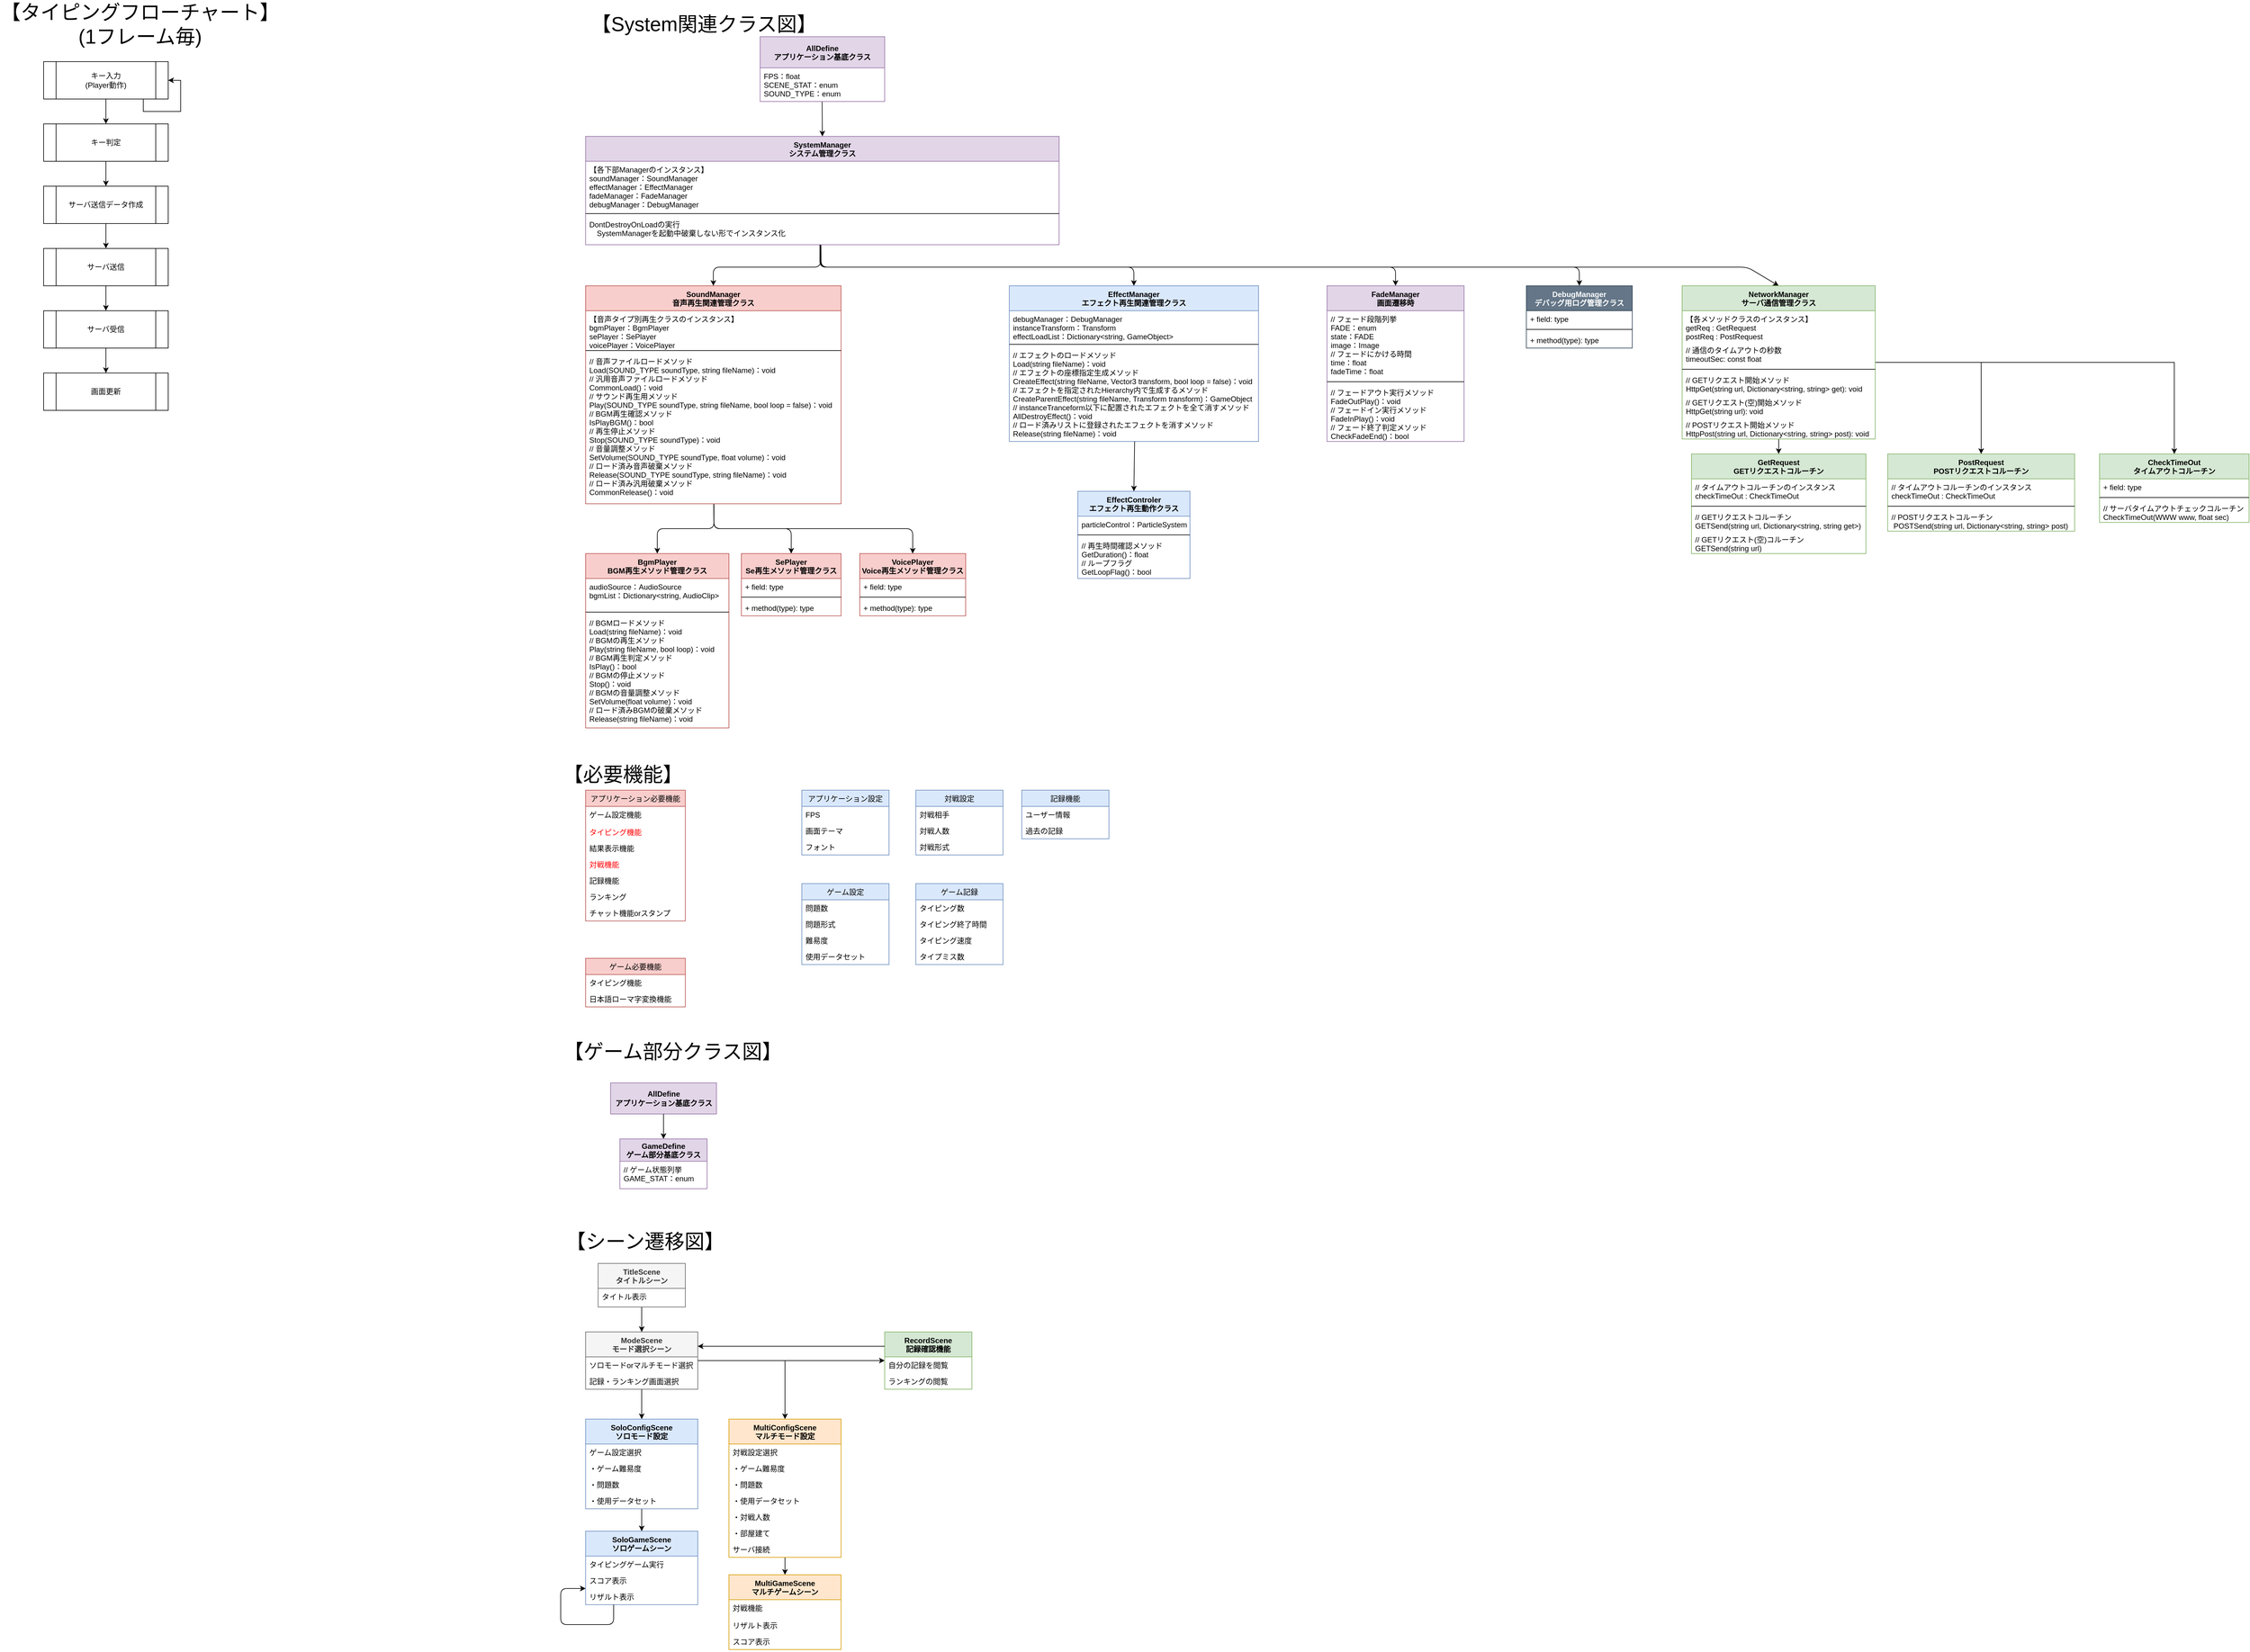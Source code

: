<mxfile version="13.10.3" type="device"><diagram id="C5RBs43oDa-KdzZeNtuy" name="Page-1"><mxGraphModel dx="3204" dy="402" grid="1" gridSize="10" guides="1" tooltips="1" connect="1" arrows="1" fold="1" page="1" pageScale="1" pageWidth="827" pageHeight="1169" math="0" shadow="0"><root><mxCell id="WIyWlLk6GJQsqaUBKTNV-0"/><mxCell id="WIyWlLk6GJQsqaUBKTNV-1" parent="WIyWlLk6GJQsqaUBKTNV-0"/><mxCell id="BNkF4RuhNCeMHFRE1clk-36" value="" style="endArrow=classic;html=1;exitX=0.498;exitY=0.997;exitDx=0;exitDy=0;exitPerimeter=0;entryX=0.5;entryY=0;entryDx=0;entryDy=0;" parent="WIyWlLk6GJQsqaUBKTNV-1" source="BNkF4RuhNCeMHFRE1clk-22" target="BNkF4RuhNCeMHFRE1clk-25" edge="1"><mxGeometry width="50" height="50" relative="1" as="geometry"><mxPoint x="340" y="180" as="sourcePoint"/><mxPoint x="390" y="130" as="targetPoint"/></mxGeometry></mxCell><mxCell id="BNkF4RuhNCeMHFRE1clk-55" style="edgeStyle=orthogonalEdgeStyle;rounded=0;orthogonalLoop=1;jettySize=auto;html=1;exitX=0.25;exitY=0;exitDx=0;exitDy=0;entryX=0.406;entryY=-0.013;entryDx=0;entryDy=0;entryPerimeter=0;" parent="WIyWlLk6GJQsqaUBKTNV-1" source="BNkF4RuhNCeMHFRE1clk-50" target="BNkF4RuhNCeMHFRE1clk-50" edge="1"><mxGeometry relative="1" as="geometry"/></mxCell><mxCell id="BNkF4RuhNCeMHFRE1clk-72" value="" style="endArrow=classic;html=1;exitX=0.502;exitY=1.004;exitDx=0;exitDy=0;exitPerimeter=0;entryX=0.5;entryY=0;entryDx=0;entryDy=0;" parent="WIyWlLk6GJQsqaUBKTNV-1" source="BNkF4RuhNCeMHFRE1clk-48" target="BNkF4RuhNCeMHFRE1clk-60" edge="1"><mxGeometry width="50" height="50" relative="1" as="geometry"><mxPoint x="-90" y="830" as="sourcePoint"/><mxPoint x="-40" y="780" as="targetPoint"/><Array as="points"><mxPoint x="-554" y="870"/><mxPoint x="-645" y="870"/></Array></mxGeometry></mxCell><mxCell id="BNkF4RuhNCeMHFRE1clk-73" value="" style="endArrow=classic;html=1;exitX=0.502;exitY=0.998;exitDx=0;exitDy=0;exitPerimeter=0;entryX=0.5;entryY=0;entryDx=0;entryDy=0;" parent="WIyWlLk6GJQsqaUBKTNV-1" source="BNkF4RuhNCeMHFRE1clk-48" target="BNkF4RuhNCeMHFRE1clk-64" edge="1"><mxGeometry width="50" height="50" relative="1" as="geometry"><mxPoint x="-90" y="830" as="sourcePoint"/><mxPoint x="-40" y="780" as="targetPoint"/><Array as="points"><mxPoint x="-554" y="870"/><mxPoint x="-430" y="870"/></Array></mxGeometry></mxCell><mxCell id="BNkF4RuhNCeMHFRE1clk-74" value="" style="endArrow=classic;html=1;exitX=0.502;exitY=1.004;exitDx=0;exitDy=0;exitPerimeter=0;entryX=0.5;entryY=0;entryDx=0;entryDy=0;" parent="WIyWlLk6GJQsqaUBKTNV-1" source="BNkF4RuhNCeMHFRE1clk-48" target="BNkF4RuhNCeMHFRE1clk-68" edge="1"><mxGeometry width="50" height="50" relative="1" as="geometry"><mxPoint x="-90" y="830" as="sourcePoint"/><mxPoint x="-40" y="780" as="targetPoint"/><Array as="points"><mxPoint x="-554" y="870"/><mxPoint x="-235" y="870"/></Array></mxGeometry></mxCell><mxCell id="BNkF4RuhNCeMHFRE1clk-45" value="SoundManager&#10;音声再生関連管理クラス" style="swimlane;fontStyle=1;align=center;verticalAlign=top;childLayout=stackLayout;horizontal=1;startSize=40;horizontalStack=0;resizeParent=1;resizeParentMax=0;resizeLast=0;collapsible=1;marginBottom=0;fillColor=#f8cecc;strokeColor=#b85450;" parent="WIyWlLk6GJQsqaUBKTNV-1" vertex="1"><mxGeometry x="-760" y="480" width="410" height="350" as="geometry"/></mxCell><mxCell id="BNkF4RuhNCeMHFRE1clk-46" value="【音声タイプ別再生クラスのインスタンス】&#10;bgmPlayer：BgmPlayer&#10;sePlayer：SePlayer&#10;voicePlayer：VoicePlayer" style="text;strokeColor=none;fillColor=none;align=left;verticalAlign=top;spacingLeft=4;spacingRight=4;overflow=hidden;rotatable=0;points=[[0,0.5],[1,0.5]];portConstraint=eastwest;" parent="BNkF4RuhNCeMHFRE1clk-45" vertex="1"><mxGeometry y="40" width="410" height="60" as="geometry"/></mxCell><mxCell id="BNkF4RuhNCeMHFRE1clk-47" value="" style="line;strokeWidth=1;fillColor=none;align=left;verticalAlign=middle;spacingTop=-1;spacingLeft=3;spacingRight=3;rotatable=0;labelPosition=right;points=[];portConstraint=eastwest;" parent="BNkF4RuhNCeMHFRE1clk-45" vertex="1"><mxGeometry y="100" width="410" height="8" as="geometry"/></mxCell><mxCell id="BNkF4RuhNCeMHFRE1clk-48" value="// 音声ファイルロードメソッド&#10;Load(SOUND_TYPE soundType, string fileName)：void&#10;// 汎用音声ファイルロードメソッド&#10;CommonLoad()：void&#10;// サウンド再生用メソッド&#10;Play(SOUND_TYPE soundType, string fileName, bool loop = false)：void&#10;// BGM再生確認メソッド&#10;IsPlayBGM()：bool&#10;// 再生停止メソッド&#10;Stop(SOUND_TYPE soundType)：void&#10;// 音量調整メソッド&#10;SetVolume(SOUND_TYPE soundType, float volume)：void&#10;// ロード済み音声破棄メソッド&#10;Release(SOUND_TYPE soundType, string fileName)：void&#10;// ロード済み汎用破棄メソッド&#10;CommonRelease()：void&#10;" style="text;strokeColor=none;fillColor=none;align=left;verticalAlign=top;spacingLeft=4;spacingRight=4;overflow=hidden;rotatable=0;points=[[0,0.5],[1,0.5]];portConstraint=eastwest;" parent="BNkF4RuhNCeMHFRE1clk-45" vertex="1"><mxGeometry y="108" width="410" height="242" as="geometry"/></mxCell><mxCell id="BNkF4RuhNCeMHFRE1clk-76" value="" style="endArrow=classic;html=1;entryX=0.5;entryY=0;entryDx=0;entryDy=0;exitX=0.496;exitY=1;exitDx=0;exitDy=0;exitPerimeter=0;" parent="WIyWlLk6GJQsqaUBKTNV-1" source="BNkF4RuhNCeMHFRE1clk-28" target="BNkF4RuhNCeMHFRE1clk-45" edge="1"><mxGeometry width="50" height="50" relative="1" as="geometry"><mxPoint x="-390" y="450" as="sourcePoint"/><mxPoint x="-520" y="450" as="targetPoint"/><Array as="points"><mxPoint x="-383" y="450"/><mxPoint x="-555" y="450"/></Array></mxGeometry></mxCell><mxCell id="BNkF4RuhNCeMHFRE1clk-77" value="" style="endArrow=classic;html=1;entryX=0.5;entryY=0;entryDx=0;entryDy=0;exitX=0.496;exitY=1;exitDx=0;exitDy=0;exitPerimeter=0;" parent="WIyWlLk6GJQsqaUBKTNV-1" source="BNkF4RuhNCeMHFRE1clk-28" target="BNkF4RuhNCeMHFRE1clk-37" edge="1"><mxGeometry width="50" height="50" relative="1" as="geometry"><mxPoint x="-380" y="450" as="sourcePoint"/><mxPoint x="-280" y="300" as="targetPoint"/><Array as="points"><mxPoint x="-383" y="450"/><mxPoint x="120" y="450"/></Array></mxGeometry></mxCell><mxCell id="BNkF4RuhNCeMHFRE1clk-78" value="" style="endArrow=classic;html=1;exitX=0.495;exitY=0.996;exitDx=0;exitDy=0;exitPerimeter=0;entryX=0.5;entryY=0;entryDx=0;entryDy=0;" parent="WIyWlLk6GJQsqaUBKTNV-1" source="BNkF4RuhNCeMHFRE1clk-28" target="BNkF4RuhNCeMHFRE1clk-41" edge="1"><mxGeometry width="50" height="50" relative="1" as="geometry"><mxPoint x="-310" y="640" as="sourcePoint"/><mxPoint x="-260" y="590" as="targetPoint"/><Array as="points"><mxPoint x="-384" y="450"/><mxPoint x="540" y="450"/></Array></mxGeometry></mxCell><mxCell id="BNkF4RuhNCeMHFRE1clk-79" value="" style="endArrow=classic;html=1;exitX=0.497;exitY=0.996;exitDx=0;exitDy=0;exitPerimeter=0;entryX=0.5;entryY=0;entryDx=0;entryDy=0;" parent="WIyWlLk6GJQsqaUBKTNV-1" source="BNkF4RuhNCeMHFRE1clk-28" target="BNkF4RuhNCeMHFRE1clk-50" edge="1"><mxGeometry width="50" height="50" relative="1" as="geometry"><mxPoint x="-150" y="560" as="sourcePoint"/><mxPoint x="-100" y="510" as="targetPoint"/><Array as="points"><mxPoint x="-382" y="450"/><mxPoint x="285" y="450"/><mxPoint x="835" y="450"/></Array></mxGeometry></mxCell><mxCell id="BNkF4RuhNCeMHFRE1clk-21" value="AllDefine&#10;アプリケーション基底クラス" style="swimlane;fontStyle=1;childLayout=stackLayout;horizontal=1;startSize=50;fillColor=#e1d5e7;horizontalStack=0;resizeParent=1;resizeParentMax=0;resizeLast=0;collapsible=1;marginBottom=0;strokeColor=#9673a6;" parent="WIyWlLk6GJQsqaUBKTNV-1" vertex="1"><mxGeometry x="-480" y="80" width="200" height="104" as="geometry"/></mxCell><mxCell id="BNkF4RuhNCeMHFRE1clk-22" value="FPS：float&#10;SCENE_STAT：enum&#10;SOUND_TYPE：enum" style="text;strokeColor=none;fillColor=none;align=left;verticalAlign=top;spacingLeft=4;spacingRight=4;overflow=hidden;rotatable=0;points=[[0,0.5],[1,0.5]];portConstraint=eastwest;" parent="BNkF4RuhNCeMHFRE1clk-21" vertex="1"><mxGeometry y="50" width="200" height="54" as="geometry"/></mxCell><mxCell id="BNkF4RuhNCeMHFRE1clk-60" value="BgmPlayer&#10;BGM再生メソッド管理クラス" style="swimlane;fontStyle=1;align=center;verticalAlign=top;childLayout=stackLayout;horizontal=1;startSize=40;horizontalStack=0;resizeParent=1;resizeParentMax=0;resizeLast=0;collapsible=1;marginBottom=0;fillColor=#f8cecc;strokeColor=#b85450;" parent="WIyWlLk6GJQsqaUBKTNV-1" vertex="1"><mxGeometry x="-760" y="910" width="230" height="280" as="geometry"/></mxCell><mxCell id="BNkF4RuhNCeMHFRE1clk-61" value="audioSource：AudioSource&#10;bgmList：Dictionary&lt;string, AudioClip&gt;" style="text;strokeColor=none;fillColor=none;align=left;verticalAlign=top;spacingLeft=4;spacingRight=4;overflow=hidden;rotatable=0;points=[[0,0.5],[1,0.5]];portConstraint=eastwest;" parent="BNkF4RuhNCeMHFRE1clk-60" vertex="1"><mxGeometry y="40" width="230" height="50" as="geometry"/></mxCell><mxCell id="BNkF4RuhNCeMHFRE1clk-62" value="" style="line;strokeWidth=1;fillColor=none;align=left;verticalAlign=middle;spacingTop=-1;spacingLeft=3;spacingRight=3;rotatable=0;labelPosition=right;points=[];portConstraint=eastwest;" parent="BNkF4RuhNCeMHFRE1clk-60" vertex="1"><mxGeometry y="90" width="230" height="8" as="geometry"/></mxCell><mxCell id="BNkF4RuhNCeMHFRE1clk-63" value="// BGMロードメソッド&#10;Load(string fileName)：void&#10;// BGMの再生メソッド&#10;Play(string fileName, bool loop)：void&#10;// BGM再生判定メソッド&#10;IsPlay()：bool&#10;// BGMの停止メソッド&#10;Stop()：void&#10;// BGMの音量調整メソッド&#10;SetVolume(float volume)：void&#10;// ロード済みBGMの破棄メソッド&#10;Release(string fileName)：void" style="text;strokeColor=none;fillColor=none;align=left;verticalAlign=top;spacingLeft=4;spacingRight=4;overflow=hidden;rotatable=0;points=[[0,0.5],[1,0.5]];portConstraint=eastwest;" parent="BNkF4RuhNCeMHFRE1clk-60" vertex="1"><mxGeometry y="98" width="230" height="182" as="geometry"/></mxCell><mxCell id="BNkF4RuhNCeMHFRE1clk-68" value="VoicePlayer&#10;Voice再生メソッド管理クラス" style="swimlane;fontStyle=1;align=center;verticalAlign=top;childLayout=stackLayout;horizontal=1;startSize=40;horizontalStack=0;resizeParent=1;resizeParentMax=0;resizeLast=0;collapsible=1;marginBottom=0;fillColor=#f8cecc;strokeColor=#b85450;" parent="WIyWlLk6GJQsqaUBKTNV-1" vertex="1"><mxGeometry x="-320" y="910" width="170" height="100" as="geometry"/></mxCell><mxCell id="BNkF4RuhNCeMHFRE1clk-69" value="+ field: type" style="text;strokeColor=none;fillColor=none;align=left;verticalAlign=top;spacingLeft=4;spacingRight=4;overflow=hidden;rotatable=0;points=[[0,0.5],[1,0.5]];portConstraint=eastwest;" parent="BNkF4RuhNCeMHFRE1clk-68" vertex="1"><mxGeometry y="40" width="170" height="26" as="geometry"/></mxCell><mxCell id="BNkF4RuhNCeMHFRE1clk-70" value="" style="line;strokeWidth=1;fillColor=none;align=left;verticalAlign=middle;spacingTop=-1;spacingLeft=3;spacingRight=3;rotatable=0;labelPosition=right;points=[];portConstraint=eastwest;" parent="BNkF4RuhNCeMHFRE1clk-68" vertex="1"><mxGeometry y="66" width="170" height="8" as="geometry"/></mxCell><mxCell id="BNkF4RuhNCeMHFRE1clk-71" value="+ method(type): type" style="text;strokeColor=none;fillColor=none;align=left;verticalAlign=top;spacingLeft=4;spacingRight=4;overflow=hidden;rotatable=0;points=[[0,0.5],[1,0.5]];portConstraint=eastwest;" parent="BNkF4RuhNCeMHFRE1clk-68" vertex="1"><mxGeometry y="74" width="170" height="26" as="geometry"/></mxCell><mxCell id="BNkF4RuhNCeMHFRE1clk-81" value="&lt;font style=&quot;font-size: 32px&quot;&gt;【System関連クラス図】&lt;/font&gt;" style="text;html=1;strokeColor=none;fillColor=none;align=center;verticalAlign=middle;whiteSpace=wrap;rounded=0;" parent="WIyWlLk6GJQsqaUBKTNV-1" vertex="1"><mxGeometry x="-760" y="40" width="380" height="40" as="geometry"/></mxCell><mxCell id="BNkF4RuhNCeMHFRE1clk-37" value="EffectManager&#10;エフェクト再生関連管理クラス" style="swimlane;fontStyle=1;align=center;verticalAlign=top;childLayout=stackLayout;horizontal=1;startSize=40;horizontalStack=0;resizeParent=1;resizeParentMax=0;resizeLast=0;collapsible=1;marginBottom=0;fillColor=#dae8fc;strokeColor=#6c8ebf;" parent="WIyWlLk6GJQsqaUBKTNV-1" vertex="1"><mxGeometry x="-80" y="480" width="400" height="250" as="geometry"/></mxCell><mxCell id="BNkF4RuhNCeMHFRE1clk-38" value="debugManager：DebugManager&#10;instanceTransform：Transform&#10;effectLoadList：Dictionary&lt;string, GameObject&gt;" style="text;strokeColor=none;fillColor=none;align=left;verticalAlign=top;spacingLeft=4;spacingRight=4;overflow=hidden;rotatable=0;points=[[0,0.5],[1,0.5]];portConstraint=eastwest;" parent="BNkF4RuhNCeMHFRE1clk-37" vertex="1"><mxGeometry y="40" width="400" height="50" as="geometry"/></mxCell><mxCell id="BNkF4RuhNCeMHFRE1clk-39" value="" style="line;strokeWidth=1;fillColor=none;align=left;verticalAlign=middle;spacingTop=-1;spacingLeft=3;spacingRight=3;rotatable=0;labelPosition=right;points=[];portConstraint=eastwest;" parent="BNkF4RuhNCeMHFRE1clk-37" vertex="1"><mxGeometry y="90" width="400" height="8" as="geometry"/></mxCell><mxCell id="BNkF4RuhNCeMHFRE1clk-40" value="// エフェクトのロードメソッド&#10;Load(string fileName)：void&#10;// エフェクトの座標指定生成メソッド&#10;CreateEffect(string fileName, Vector3 transform, bool loop = false)：void&#10;// エフェクトを指定されたHierarchy内で生成するメソッド&#10;CreateParentEffect(string fileName, Transform transform)：GameObject&#10;// instanceTranceform以下に配置されたエフェクトを全て消すメソッド&#10;AllDestroyEffect()：void&#10;// ロード済みリストに登録されたエフェクトを消すメソッド&#10;Release(string fileName)：void&#10;&#10;" style="text;strokeColor=none;fillColor=none;align=left;verticalAlign=top;spacingLeft=4;spacingRight=4;overflow=hidden;rotatable=0;points=[[0,0.5],[1,0.5]];portConstraint=eastwest;" parent="BNkF4RuhNCeMHFRE1clk-37" vertex="1"><mxGeometry y="98" width="400" height="152" as="geometry"/></mxCell><mxCell id="BNkF4RuhNCeMHFRE1clk-50" value="DebugManager&#10;デバッグ用ログ管理クラス" style="swimlane;fontStyle=1;align=center;verticalAlign=top;childLayout=stackLayout;horizontal=1;startSize=40;horizontalStack=0;resizeParent=1;resizeParentMax=0;resizeLast=0;collapsible=1;marginBottom=0;fillColor=#647687;strokeColor=#314354;fontColor=#ffffff;" parent="WIyWlLk6GJQsqaUBKTNV-1" vertex="1"><mxGeometry x="750" y="480" width="170" height="100" as="geometry"/></mxCell><mxCell id="BNkF4RuhNCeMHFRE1clk-51" value="+ field: type" style="text;strokeColor=none;fillColor=none;align=left;verticalAlign=top;spacingLeft=4;spacingRight=4;overflow=hidden;rotatable=0;points=[[0,0.5],[1,0.5]];portConstraint=eastwest;" parent="BNkF4RuhNCeMHFRE1clk-50" vertex="1"><mxGeometry y="40" width="170" height="26" as="geometry"/></mxCell><mxCell id="BNkF4RuhNCeMHFRE1clk-52" value="" style="line;strokeWidth=1;fillColor=none;align=left;verticalAlign=middle;spacingTop=-1;spacingLeft=3;spacingRight=3;rotatable=0;labelPosition=right;points=[];portConstraint=eastwest;" parent="BNkF4RuhNCeMHFRE1clk-50" vertex="1"><mxGeometry y="66" width="170" height="8" as="geometry"/></mxCell><mxCell id="BNkF4RuhNCeMHFRE1clk-53" value="+ method(type): type" style="text;strokeColor=none;fillColor=none;align=left;verticalAlign=top;spacingLeft=4;spacingRight=4;overflow=hidden;rotatable=0;points=[[0,0.5],[1,0.5]];portConstraint=eastwest;" parent="BNkF4RuhNCeMHFRE1clk-50" vertex="1"><mxGeometry y="74" width="170" height="26" as="geometry"/></mxCell><mxCell id="BNkF4RuhNCeMHFRE1clk-41" value="FadeManager&#10;画面遷移時" style="swimlane;fontStyle=1;align=center;verticalAlign=top;childLayout=stackLayout;horizontal=1;startSize=40;horizontalStack=0;resizeParent=1;resizeParentMax=0;resizeLast=0;collapsible=1;marginBottom=0;fillColor=#e1d5e7;strokeColor=#9673a6;" parent="WIyWlLk6GJQsqaUBKTNV-1" vertex="1"><mxGeometry x="430" y="480" width="220" height="250" as="geometry"/></mxCell><mxCell id="BNkF4RuhNCeMHFRE1clk-42" value="// フェード段階列挙&#10;FADE：enum&#10;state：FADE&#10;image：Image&#10;// フェードにかける時間&#10;time：float&#10;fadeTime：float&#10;" style="text;strokeColor=none;fillColor=none;align=left;verticalAlign=top;spacingLeft=4;spacingRight=4;overflow=hidden;rotatable=0;points=[[0,0.5],[1,0.5]];portConstraint=eastwest;" parent="BNkF4RuhNCeMHFRE1clk-41" vertex="1"><mxGeometry y="40" width="220" height="110" as="geometry"/></mxCell><mxCell id="BNkF4RuhNCeMHFRE1clk-43" value="" style="line;strokeWidth=1;fillColor=none;align=left;verticalAlign=middle;spacingTop=-1;spacingLeft=3;spacingRight=3;rotatable=0;labelPosition=right;points=[];portConstraint=eastwest;" parent="BNkF4RuhNCeMHFRE1clk-41" vertex="1"><mxGeometry y="150" width="220" height="8" as="geometry"/></mxCell><mxCell id="BNkF4RuhNCeMHFRE1clk-44" value="// フェードアウト実行メソッド&#10;FadeOutPlay()：void&#10;// フェードイン実行メソッド&#10;FadeInPlay()：void&#10;// フェード終了判定メソッド&#10;CheckFadeEnd()：bool" style="text;strokeColor=none;fillColor=none;align=left;verticalAlign=top;spacingLeft=4;spacingRight=4;overflow=hidden;rotatable=0;points=[[0,0.5],[1,0.5]];portConstraint=eastwest;" parent="BNkF4RuhNCeMHFRE1clk-41" vertex="1"><mxGeometry y="158" width="220" height="92" as="geometry"/></mxCell><mxCell id="BNkF4RuhNCeMHFRE1clk-64" value="SePlayer&#10;Se再生メソッド管理クラス" style="swimlane;fontStyle=1;align=center;verticalAlign=top;childLayout=stackLayout;horizontal=1;startSize=40;horizontalStack=0;resizeParent=1;resizeParentMax=0;resizeLast=0;collapsible=1;marginBottom=0;fillColor=#f8cecc;strokeColor=#b85450;" parent="WIyWlLk6GJQsqaUBKTNV-1" vertex="1"><mxGeometry x="-510" y="910" width="160" height="100" as="geometry"/></mxCell><mxCell id="BNkF4RuhNCeMHFRE1clk-65" value="+ field: type" style="text;strokeColor=none;fillColor=none;align=left;verticalAlign=top;spacingLeft=4;spacingRight=4;overflow=hidden;rotatable=0;points=[[0,0.5],[1,0.5]];portConstraint=eastwest;" parent="BNkF4RuhNCeMHFRE1clk-64" vertex="1"><mxGeometry y="40" width="160" height="26" as="geometry"/></mxCell><mxCell id="BNkF4RuhNCeMHFRE1clk-66" value="" style="line;strokeWidth=1;fillColor=none;align=left;verticalAlign=middle;spacingTop=-1;spacingLeft=3;spacingRight=3;rotatable=0;labelPosition=right;points=[];portConstraint=eastwest;" parent="BNkF4RuhNCeMHFRE1clk-64" vertex="1"><mxGeometry y="66" width="160" height="8" as="geometry"/></mxCell><mxCell id="BNkF4RuhNCeMHFRE1clk-67" value="+ method(type): type" style="text;strokeColor=none;fillColor=none;align=left;verticalAlign=top;spacingLeft=4;spacingRight=4;overflow=hidden;rotatable=0;points=[[0,0.5],[1,0.5]];portConstraint=eastwest;" parent="BNkF4RuhNCeMHFRE1clk-64" vertex="1"><mxGeometry y="74" width="160" height="26" as="geometry"/></mxCell><mxCell id="gTU1Oj40J1j2sNcvfgOz-4" value="" style="endArrow=classic;html=1;exitX=0.503;exitY=1;exitDx=0;exitDy=0;exitPerimeter=0;entryX=0.5;entryY=0;entryDx=0;entryDy=0;" parent="WIyWlLk6GJQsqaUBKTNV-1" source="BNkF4RuhNCeMHFRE1clk-40" target="gTU1Oj40J1j2sNcvfgOz-0" edge="1"><mxGeometry width="50" height="50" relative="1" as="geometry"><mxPoint x="80" y="760" as="sourcePoint"/><mxPoint x="130" y="710" as="targetPoint"/></mxGeometry></mxCell><mxCell id="gTU1Oj40J1j2sNcvfgOz-0" value="EffectControler&#10;エフェクト再生動作クラス" style="swimlane;fontStyle=1;align=center;verticalAlign=top;childLayout=stackLayout;horizontal=1;startSize=40;horizontalStack=0;resizeParent=1;resizeParentMax=0;resizeLast=0;collapsible=1;marginBottom=0;fillColor=#dae8fc;strokeColor=#6c8ebf;" parent="WIyWlLk6GJQsqaUBKTNV-1" vertex="1"><mxGeometry x="30" y="810" width="180" height="140" as="geometry"/></mxCell><mxCell id="gTU1Oj40J1j2sNcvfgOz-1" value="particleControl：ParticleSystem" style="text;strokeColor=none;fillColor=none;align=left;verticalAlign=top;spacingLeft=4;spacingRight=4;overflow=hidden;rotatable=0;points=[[0,0.5],[1,0.5]];portConstraint=eastwest;" parent="gTU1Oj40J1j2sNcvfgOz-0" vertex="1"><mxGeometry y="40" width="180" height="26" as="geometry"/></mxCell><mxCell id="gTU1Oj40J1j2sNcvfgOz-2" value="" style="line;strokeWidth=1;fillColor=none;align=left;verticalAlign=middle;spacingTop=-1;spacingLeft=3;spacingRight=3;rotatable=0;labelPosition=right;points=[];portConstraint=eastwest;" parent="gTU1Oj40J1j2sNcvfgOz-0" vertex="1"><mxGeometry y="66" width="180" height="8" as="geometry"/></mxCell><mxCell id="gTU1Oj40J1j2sNcvfgOz-3" value="// 再生時間確認メソッド&#10;GetDuration()：float&#10;// ループフラグ&#10;GetLoopFlag()：bool&#10;" style="text;strokeColor=none;fillColor=none;align=left;verticalAlign=top;spacingLeft=4;spacingRight=4;overflow=hidden;rotatable=0;points=[[0,0.5],[1,0.5]];portConstraint=eastwest;" parent="gTU1Oj40J1j2sNcvfgOz-0" vertex="1"><mxGeometry y="74" width="180" height="66" as="geometry"/></mxCell><mxCell id="gTU1Oj40J1j2sNcvfgOz-5" value="&lt;font style=&quot;font-size: 32px&quot;&gt;【必要機能】&lt;/font&gt;" style="text;html=1;strokeColor=none;fillColor=none;align=center;verticalAlign=middle;whiteSpace=wrap;rounded=0;" parent="WIyWlLk6GJQsqaUBKTNV-1" vertex="1"><mxGeometry x="-800" y="1240" width="200" height="50" as="geometry"/></mxCell><mxCell id="BNkF4RuhNCeMHFRE1clk-25" value="SystemManager&#10;システム管理クラス" style="swimlane;fontStyle=1;align=center;verticalAlign=top;childLayout=stackLayout;horizontal=1;startSize=40;horizontalStack=0;resizeParent=1;resizeParentMax=0;resizeLast=0;collapsible=1;marginBottom=0;fillColor=#e1d5e7;strokeColor=#9673a6;" parent="WIyWlLk6GJQsqaUBKTNV-1" vertex="1"><mxGeometry x="-760" y="240" width="760" height="174" as="geometry"/></mxCell><mxCell id="BNkF4RuhNCeMHFRE1clk-26" value="【各下部Managerのインスタンス】&#10;soundManager：SoundManager&#10;effectManager：EffectManager&#10;fadeManager：FadeManager&#10;debugManager：DebugManager&#10;  &#10;" style="text;strokeColor=none;fillColor=none;align=left;verticalAlign=top;spacingLeft=4;spacingRight=4;overflow=hidden;rotatable=0;points=[[0,0.5],[1,0.5]];portConstraint=eastwest;" parent="BNkF4RuhNCeMHFRE1clk-25" vertex="1"><mxGeometry y="40" width="760" height="80" as="geometry"/></mxCell><mxCell id="BNkF4RuhNCeMHFRE1clk-27" value="" style="line;strokeWidth=1;fillColor=none;align=left;verticalAlign=middle;spacingTop=-1;spacingLeft=3;spacingRight=3;rotatable=0;labelPosition=right;points=[];portConstraint=eastwest;" parent="BNkF4RuhNCeMHFRE1clk-25" vertex="1"><mxGeometry y="120" width="760" height="8" as="geometry"/></mxCell><mxCell id="BNkF4RuhNCeMHFRE1clk-28" value="DontDestroyOnLoadの実行&#10;　SystemManagerを起動中破棄しない形でインスタンス化" style="text;strokeColor=none;fillColor=none;align=left;verticalAlign=top;spacingLeft=4;spacingRight=4;overflow=hidden;rotatable=0;points=[[0,0.5],[1,0.5]];portConstraint=eastwest;" parent="BNkF4RuhNCeMHFRE1clk-25" vertex="1"><mxGeometry y="128" width="760" height="46" as="geometry"/></mxCell><mxCell id="gTU1Oj40J1j2sNcvfgOz-10" value="アプリケーション必要機能" style="swimlane;fontStyle=0;childLayout=stackLayout;horizontal=1;startSize=26;fillColor=#f8cecc;horizontalStack=0;resizeParent=1;resizeParentMax=0;resizeLast=0;collapsible=1;marginBottom=0;strokeColor=#b85450;" parent="WIyWlLk6GJQsqaUBKTNV-1" vertex="1"><mxGeometry x="-760" y="1290" width="160" height="210" as="geometry"/></mxCell><mxCell id="gTU1Oj40J1j2sNcvfgOz-19" value="ゲーム設定機能" style="text;strokeColor=none;fillColor=none;align=left;verticalAlign=top;spacingLeft=4;spacingRight=4;overflow=hidden;rotatable=0;points=[[0,0.5],[1,0.5]];portConstraint=eastwest;" parent="gTU1Oj40J1j2sNcvfgOz-10" vertex="1"><mxGeometry y="26" width="160" height="28" as="geometry"/></mxCell><mxCell id="gTU1Oj40J1j2sNcvfgOz-11" value="タイピング機能" style="text;strokeColor=none;fillColor=none;align=left;verticalAlign=top;spacingLeft=4;spacingRight=4;overflow=hidden;rotatable=0;points=[[0,0.5],[1,0.5]];portConstraint=eastwest;fontColor=#FF0000;" parent="gTU1Oj40J1j2sNcvfgOz-10" vertex="1"><mxGeometry y="54" width="160" height="26" as="geometry"/></mxCell><mxCell id="gTU1Oj40J1j2sNcvfgOz-26" value="結果表示機能" style="text;strokeColor=none;fillColor=none;align=left;verticalAlign=top;spacingLeft=4;spacingRight=4;overflow=hidden;rotatable=0;points=[[0,0.5],[1,0.5]];portConstraint=eastwest;" parent="gTU1Oj40J1j2sNcvfgOz-10" vertex="1"><mxGeometry y="80" width="160" height="26" as="geometry"/></mxCell><mxCell id="gTU1Oj40J1j2sNcvfgOz-12" value="対戦機能" style="text;strokeColor=none;fillColor=none;align=left;verticalAlign=top;spacingLeft=4;spacingRight=4;overflow=hidden;rotatable=0;points=[[0,0.5],[1,0.5]];portConstraint=eastwest;fontColor=#FF0000;" parent="gTU1Oj40J1j2sNcvfgOz-10" vertex="1"><mxGeometry y="106" width="160" height="26" as="geometry"/></mxCell><mxCell id="gTU1Oj40J1j2sNcvfgOz-13" value="記録機能" style="text;strokeColor=none;fillColor=none;align=left;verticalAlign=top;spacingLeft=4;spacingRight=4;overflow=hidden;rotatable=0;points=[[0,0.5],[1,0.5]];portConstraint=eastwest;" parent="gTU1Oj40J1j2sNcvfgOz-10" vertex="1"><mxGeometry y="132" width="160" height="26" as="geometry"/></mxCell><mxCell id="gTU1Oj40J1j2sNcvfgOz-14" value="ランキング&#10;" style="text;strokeColor=none;fillColor=none;align=left;verticalAlign=top;spacingLeft=4;spacingRight=4;overflow=hidden;rotatable=0;points=[[0,0.5],[1,0.5]];portConstraint=eastwest;" parent="gTU1Oj40J1j2sNcvfgOz-10" vertex="1"><mxGeometry y="158" width="160" height="26" as="geometry"/></mxCell><mxCell id="gTU1Oj40J1j2sNcvfgOz-15" value="チャット機能orスタンプ" style="text;strokeColor=none;fillColor=none;align=left;verticalAlign=top;spacingLeft=4;spacingRight=4;overflow=hidden;rotatable=0;points=[[0,0.5],[1,0.5]];portConstraint=eastwest;" parent="gTU1Oj40J1j2sNcvfgOz-10" vertex="1"><mxGeometry y="184" width="160" height="26" as="geometry"/></mxCell><mxCell id="gTU1Oj40J1j2sNcvfgOz-30" value="ゲーム設定" style="swimlane;fontStyle=0;childLayout=stackLayout;horizontal=1;startSize=26;fillColor=#dae8fc;horizontalStack=0;resizeParent=1;resizeParentMax=0;resizeLast=0;collapsible=1;marginBottom=0;strokeColor=#6c8ebf;" parent="WIyWlLk6GJQsqaUBKTNV-1" vertex="1"><mxGeometry x="-413" y="1440" width="140" height="130" as="geometry"/></mxCell><mxCell id="gTU1Oj40J1j2sNcvfgOz-31" value="問題数" style="text;strokeColor=none;fillColor=none;align=left;verticalAlign=top;spacingLeft=4;spacingRight=4;overflow=hidden;rotatable=0;points=[[0,0.5],[1,0.5]];portConstraint=eastwest;" parent="gTU1Oj40J1j2sNcvfgOz-30" vertex="1"><mxGeometry y="26" width="140" height="26" as="geometry"/></mxCell><mxCell id="gTU1Oj40J1j2sNcvfgOz-32" value="問題形式" style="text;strokeColor=none;fillColor=none;align=left;verticalAlign=top;spacingLeft=4;spacingRight=4;overflow=hidden;rotatable=0;points=[[0,0.5],[1,0.5]];portConstraint=eastwest;" parent="gTU1Oj40J1j2sNcvfgOz-30" vertex="1"><mxGeometry y="52" width="140" height="26" as="geometry"/></mxCell><mxCell id="gTU1Oj40J1j2sNcvfgOz-33" value="難易度" style="text;strokeColor=none;fillColor=none;align=left;verticalAlign=top;spacingLeft=4;spacingRight=4;overflow=hidden;rotatable=0;points=[[0,0.5],[1,0.5]];portConstraint=eastwest;" parent="gTU1Oj40J1j2sNcvfgOz-30" vertex="1"><mxGeometry y="78" width="140" height="26" as="geometry"/></mxCell><mxCell id="gTU1Oj40J1j2sNcvfgOz-88" value="使用データセット" style="text;strokeColor=none;fillColor=none;align=left;verticalAlign=top;spacingLeft=4;spacingRight=4;overflow=hidden;rotatable=0;points=[[0,0.5],[1,0.5]];portConstraint=eastwest;" parent="gTU1Oj40J1j2sNcvfgOz-30" vertex="1"><mxGeometry y="104" width="140" height="26" as="geometry"/></mxCell><mxCell id="gTU1Oj40J1j2sNcvfgOz-35" value="ゲーム必要機能" style="swimlane;fontStyle=0;childLayout=stackLayout;horizontal=1;startSize=26;fillColor=#f8cecc;horizontalStack=0;resizeParent=1;resizeParentMax=0;resizeLast=0;collapsible=1;marginBottom=0;strokeColor=#b85450;" parent="WIyWlLk6GJQsqaUBKTNV-1" vertex="1"><mxGeometry x="-760" y="1560" width="160" height="78" as="geometry"/></mxCell><mxCell id="gTU1Oj40J1j2sNcvfgOz-36" value="タイピング機能" style="text;strokeColor=none;fillColor=none;align=left;verticalAlign=top;spacingLeft=4;spacingRight=4;overflow=hidden;rotatable=0;points=[[0,0.5],[1,0.5]];portConstraint=eastwest;" parent="gTU1Oj40J1j2sNcvfgOz-35" vertex="1"><mxGeometry y="26" width="160" height="26" as="geometry"/></mxCell><mxCell id="gTU1Oj40J1j2sNcvfgOz-37" value="日本語ローマ字変換機能" style="text;strokeColor=none;fillColor=none;align=left;verticalAlign=top;spacingLeft=4;spacingRight=4;overflow=hidden;rotatable=0;points=[[0,0.5],[1,0.5]];portConstraint=eastwest;" parent="gTU1Oj40J1j2sNcvfgOz-35" vertex="1"><mxGeometry y="52" width="160" height="26" as="geometry"/></mxCell><mxCell id="gTU1Oj40J1j2sNcvfgOz-25" value="ゲーム記録" style="swimlane;fontStyle=0;childLayout=stackLayout;horizontal=1;startSize=26;fillColor=#dae8fc;horizontalStack=0;resizeParent=1;resizeParentMax=0;resizeLast=0;collapsible=1;marginBottom=0;strokeColor=#6c8ebf;" parent="WIyWlLk6GJQsqaUBKTNV-1" vertex="1"><mxGeometry x="-230" y="1440" width="140" height="130" as="geometry"/></mxCell><mxCell id="gTU1Oj40J1j2sNcvfgOz-27" value="タイピング数" style="text;strokeColor=none;fillColor=none;align=left;verticalAlign=top;spacingLeft=4;spacingRight=4;overflow=hidden;rotatable=0;points=[[0,0.5],[1,0.5]];portConstraint=eastwest;" parent="gTU1Oj40J1j2sNcvfgOz-25" vertex="1"><mxGeometry y="26" width="140" height="26" as="geometry"/></mxCell><mxCell id="gTU1Oj40J1j2sNcvfgOz-28" value="タイピング終了時間" style="text;strokeColor=none;fillColor=none;align=left;verticalAlign=top;spacingLeft=4;spacingRight=4;overflow=hidden;rotatable=0;points=[[0,0.5],[1,0.5]];portConstraint=eastwest;" parent="gTU1Oj40J1j2sNcvfgOz-25" vertex="1"><mxGeometry y="52" width="140" height="26" as="geometry"/></mxCell><mxCell id="gTU1Oj40J1j2sNcvfgOz-29" value="タイピング速度" style="text;strokeColor=none;fillColor=none;align=left;verticalAlign=top;spacingLeft=4;spacingRight=4;overflow=hidden;rotatable=0;points=[[0,0.5],[1,0.5]];portConstraint=eastwest;" parent="gTU1Oj40J1j2sNcvfgOz-25" vertex="1"><mxGeometry y="78" width="140" height="26" as="geometry"/></mxCell><mxCell id="gTU1Oj40J1j2sNcvfgOz-34" value="タイプミス数" style="text;strokeColor=none;fillColor=none;align=left;verticalAlign=top;spacingLeft=4;spacingRight=4;overflow=hidden;rotatable=0;points=[[0,0.5],[1,0.5]];portConstraint=eastwest;" parent="gTU1Oj40J1j2sNcvfgOz-25" vertex="1"><mxGeometry y="104" width="140" height="26" as="geometry"/></mxCell><mxCell id="gTU1Oj40J1j2sNcvfgOz-39" value="アプリケーション設定" style="swimlane;fontStyle=0;childLayout=stackLayout;horizontal=1;startSize=26;fillColor=#dae8fc;horizontalStack=0;resizeParent=1;resizeParentMax=0;resizeLast=0;collapsible=1;marginBottom=0;strokeColor=#6c8ebf;" parent="WIyWlLk6GJQsqaUBKTNV-1" vertex="1"><mxGeometry x="-413" y="1290" width="140" height="104" as="geometry"/></mxCell><mxCell id="gTU1Oj40J1j2sNcvfgOz-40" value="FPS" style="text;strokeColor=none;fillColor=none;align=left;verticalAlign=top;spacingLeft=4;spacingRight=4;overflow=hidden;rotatable=0;points=[[0,0.5],[1,0.5]];portConstraint=eastwest;" parent="gTU1Oj40J1j2sNcvfgOz-39" vertex="1"><mxGeometry y="26" width="140" height="26" as="geometry"/></mxCell><mxCell id="gTU1Oj40J1j2sNcvfgOz-41" value="画面テーマ" style="text;strokeColor=none;fillColor=none;align=left;verticalAlign=top;spacingLeft=4;spacingRight=4;overflow=hidden;rotatable=0;points=[[0,0.5],[1,0.5]];portConstraint=eastwest;" parent="gTU1Oj40J1j2sNcvfgOz-39" vertex="1"><mxGeometry y="52" width="140" height="26" as="geometry"/></mxCell><mxCell id="gTU1Oj40J1j2sNcvfgOz-42" value="フォント" style="text;strokeColor=none;fillColor=none;align=left;verticalAlign=top;spacingLeft=4;spacingRight=4;overflow=hidden;rotatable=0;points=[[0,0.5],[1,0.5]];portConstraint=eastwest;" parent="gTU1Oj40J1j2sNcvfgOz-39" vertex="1"><mxGeometry y="78" width="140" height="26" as="geometry"/></mxCell><mxCell id="gTU1Oj40J1j2sNcvfgOz-45" value="対戦設定" style="swimlane;fontStyle=0;childLayout=stackLayout;horizontal=1;startSize=26;fillColor=#dae8fc;horizontalStack=0;resizeParent=1;resizeParentMax=0;resizeLast=0;collapsible=1;marginBottom=0;strokeColor=#6c8ebf;" parent="WIyWlLk6GJQsqaUBKTNV-1" vertex="1"><mxGeometry x="-230" y="1290" width="140" height="104" as="geometry"/></mxCell><mxCell id="gTU1Oj40J1j2sNcvfgOz-46" value="対戦相手" style="text;strokeColor=none;fillColor=none;align=left;verticalAlign=top;spacingLeft=4;spacingRight=4;overflow=hidden;rotatable=0;points=[[0,0.5],[1,0.5]];portConstraint=eastwest;" parent="gTU1Oj40J1j2sNcvfgOz-45" vertex="1"><mxGeometry y="26" width="140" height="26" as="geometry"/></mxCell><mxCell id="gTU1Oj40J1j2sNcvfgOz-47" value="対戦人数" style="text;strokeColor=none;fillColor=none;align=left;verticalAlign=top;spacingLeft=4;spacingRight=4;overflow=hidden;rotatable=0;points=[[0,0.5],[1,0.5]];portConstraint=eastwest;" parent="gTU1Oj40J1j2sNcvfgOz-45" vertex="1"><mxGeometry y="52" width="140" height="26" as="geometry"/></mxCell><mxCell id="gTU1Oj40J1j2sNcvfgOz-48" value="対戦形式" style="text;strokeColor=none;fillColor=none;align=left;verticalAlign=top;spacingLeft=4;spacingRight=4;overflow=hidden;rotatable=0;points=[[0,0.5],[1,0.5]];portConstraint=eastwest;" parent="gTU1Oj40J1j2sNcvfgOz-45" vertex="1"><mxGeometry y="78" width="140" height="26" as="geometry"/></mxCell><mxCell id="gTU1Oj40J1j2sNcvfgOz-49" value="記録機能" style="swimlane;fontStyle=0;childLayout=stackLayout;horizontal=1;startSize=26;fillColor=#dae8fc;horizontalStack=0;resizeParent=1;resizeParentMax=0;resizeLast=0;collapsible=1;marginBottom=0;strokeColor=#6c8ebf;" parent="WIyWlLk6GJQsqaUBKTNV-1" vertex="1"><mxGeometry x="-60" y="1290" width="140" height="78" as="geometry"/></mxCell><mxCell id="gTU1Oj40J1j2sNcvfgOz-50" value="ユーザー情報" style="text;strokeColor=none;fillColor=none;align=left;verticalAlign=top;spacingLeft=4;spacingRight=4;overflow=hidden;rotatable=0;points=[[0,0.5],[1,0.5]];portConstraint=eastwest;" parent="gTU1Oj40J1j2sNcvfgOz-49" vertex="1"><mxGeometry y="26" width="140" height="26" as="geometry"/></mxCell><mxCell id="gTU1Oj40J1j2sNcvfgOz-51" value="過去の記録" style="text;strokeColor=none;fillColor=none;align=left;verticalAlign=top;spacingLeft=4;spacingRight=4;overflow=hidden;rotatable=0;points=[[0,0.5],[1,0.5]];portConstraint=eastwest;" parent="gTU1Oj40J1j2sNcvfgOz-49" vertex="1"><mxGeometry y="52" width="140" height="26" as="geometry"/></mxCell><mxCell id="gTU1Oj40J1j2sNcvfgOz-53" value="&lt;font style=&quot;font-size: 32px&quot;&gt;【ゲーム部分クラス図】&lt;/font&gt;" style="text;html=1;strokeColor=none;fillColor=none;align=center;verticalAlign=middle;whiteSpace=wrap;rounded=0;fontColor=#000000;" parent="WIyWlLk6GJQsqaUBKTNV-1" vertex="1"><mxGeometry x="-800" y="1700" width="360" height="20" as="geometry"/></mxCell><mxCell id="gTU1Oj40J1j2sNcvfgOz-62" value="&lt;b&gt;AllDefine&lt;br&gt;アプリケーション基底クラス&lt;/b&gt;" style="html=1;fillColor=#e1d5e7;strokeColor=#9673a6;" parent="WIyWlLk6GJQsqaUBKTNV-1" vertex="1"><mxGeometry x="-720" y="1760" width="170" height="50" as="geometry"/></mxCell><mxCell id="gTU1Oj40J1j2sNcvfgOz-63" value="" style="endArrow=classic;html=1;fontColor=#000000;exitX=0.5;exitY=1;exitDx=0;exitDy=0;entryX=0.5;entryY=0;entryDx=0;entryDy=0;" parent="WIyWlLk6GJQsqaUBKTNV-1" source="gTU1Oj40J1j2sNcvfgOz-62" target="gTU1Oj40J1j2sNcvfgOz-54" edge="1"><mxGeometry width="50" height="50" relative="1" as="geometry"><mxPoint x="-400" y="1880" as="sourcePoint"/><mxPoint x="-350" y="1830" as="targetPoint"/></mxGeometry></mxCell><mxCell id="gTU1Oj40J1j2sNcvfgOz-54" value="GameDefine&#10;ゲーム部分基底クラス" style="swimlane;fontStyle=1;childLayout=stackLayout;horizontal=1;startSize=36;fillColor=#e1d5e7;horizontalStack=0;resizeParent=1;resizeParentMax=0;resizeLast=0;collapsible=1;marginBottom=0;strokeColor=#9673a6;" parent="WIyWlLk6GJQsqaUBKTNV-1" vertex="1"><mxGeometry x="-705" y="1850" width="140" height="80" as="geometry"/></mxCell><mxCell id="gTU1Oj40J1j2sNcvfgOz-55" value="// ゲーム状態列挙&#10;GAME_STAT：enum" style="text;strokeColor=none;fillColor=none;align=left;verticalAlign=top;spacingLeft=4;spacingRight=4;overflow=hidden;rotatable=0;points=[[0,0.5],[1,0.5]];portConstraint=eastwest;" parent="gTU1Oj40J1j2sNcvfgOz-54" vertex="1"><mxGeometry y="36" width="140" height="44" as="geometry"/></mxCell><mxCell id="gTU1Oj40J1j2sNcvfgOz-68" value="&lt;font style=&quot;font-size: 32px&quot;&gt;【シーン遷移図】&lt;/font&gt;" style="text;html=1;align=center;verticalAlign=middle;resizable=0;points=[];autosize=1;fontColor=#000000;" parent="WIyWlLk6GJQsqaUBKTNV-1" vertex="1"><mxGeometry x="-800" y="2000" width="270" height="30" as="geometry"/></mxCell><mxCell id="gTU1Oj40J1j2sNcvfgOz-105" style="edgeStyle=orthogonalEdgeStyle;rounded=0;orthogonalLoop=1;jettySize=auto;html=1;entryX=0.5;entryY=0;entryDx=0;entryDy=0;fontColor=#000000;" parent="WIyWlLk6GJQsqaUBKTNV-1" source="gTU1Oj40J1j2sNcvfgOz-78" target="gTU1Oj40J1j2sNcvfgOz-82" edge="1"><mxGeometry relative="1" as="geometry"/></mxCell><mxCell id="gTU1Oj40J1j2sNcvfgOz-104" style="edgeStyle=orthogonalEdgeStyle;rounded=0;orthogonalLoop=1;jettySize=auto;html=1;entryX=0.5;entryY=0;entryDx=0;entryDy=0;fontColor=#000000;" parent="WIyWlLk6GJQsqaUBKTNV-1" source="gTU1Oj40J1j2sNcvfgOz-73" target="gTU1Oj40J1j2sNcvfgOz-78" edge="1"><mxGeometry relative="1" as="geometry"/></mxCell><mxCell id="gTU1Oj40J1j2sNcvfgOz-73" value="TitleScene&#10;タイトルシーン" style="swimlane;fontStyle=1;childLayout=stackLayout;horizontal=1;startSize=40;fillColor=#f5f5f5;horizontalStack=0;resizeParent=1;resizeParentMax=0;resizeLast=0;collapsible=1;marginBottom=0;fontColor=#333333;strokeColor=#666666;" parent="WIyWlLk6GJQsqaUBKTNV-1" vertex="1"><mxGeometry x="-740" y="2050" width="140" height="70" as="geometry"/></mxCell><mxCell id="gTU1Oj40J1j2sNcvfgOz-74" value="タイトル表示" style="text;strokeColor=none;fillColor=none;align=left;verticalAlign=top;spacingLeft=4;spacingRight=4;overflow=hidden;rotatable=0;points=[[0,0.5],[1,0.5]];portConstraint=eastwest;" parent="gTU1Oj40J1j2sNcvfgOz-73" vertex="1"><mxGeometry y="40" width="140" height="30" as="geometry"/></mxCell><mxCell id="gTU1Oj40J1j2sNcvfgOz-124" style="edgeStyle=orthogonalEdgeStyle;rounded=0;orthogonalLoop=1;jettySize=auto;html=1;entryX=0.5;entryY=0;entryDx=0;entryDy=0;fontColor=#000000;" parent="WIyWlLk6GJQsqaUBKTNV-1" source="gTU1Oj40J1j2sNcvfgOz-78" target="gTU1Oj40J1j2sNcvfgOz-119" edge="1"><mxGeometry relative="1" as="geometry"/></mxCell><mxCell id="9WxJcM8Lm61jvUmQcp2u-20" style="edgeStyle=orthogonalEdgeStyle;rounded=0;orthogonalLoop=1;jettySize=auto;html=1;entryX=0;entryY=0.231;entryDx=0;entryDy=0;entryPerimeter=0;" parent="WIyWlLk6GJQsqaUBKTNV-1" source="gTU1Oj40J1j2sNcvfgOz-78" target="9WxJcM8Lm61jvUmQcp2u-17" edge="1"><mxGeometry relative="1" as="geometry"><mxPoint x="-290" y="2206" as="targetPoint"/></mxGeometry></mxCell><mxCell id="gTU1Oj40J1j2sNcvfgOz-78" value="ModeScene&#10;モード選択シーン" style="swimlane;fontStyle=1;childLayout=stackLayout;horizontal=1;startSize=40;fillColor=#f5f5f5;horizontalStack=0;resizeParent=1;resizeParentMax=0;resizeLast=0;collapsible=1;marginBottom=0;fontColor=#333333;strokeColor=#666666;" parent="WIyWlLk6GJQsqaUBKTNV-1" vertex="1"><mxGeometry x="-760" y="2160" width="180" height="92" as="geometry"/></mxCell><mxCell id="gTU1Oj40J1j2sNcvfgOz-80" value="ソロモードorマルチモード選択" style="text;strokeColor=none;fillColor=none;align=left;verticalAlign=top;spacingLeft=4;spacingRight=4;overflow=hidden;rotatable=0;points=[[0,0.5],[1,0.5]];portConstraint=eastwest;" parent="gTU1Oj40J1j2sNcvfgOz-78" vertex="1"><mxGeometry y="40" width="180" height="26" as="geometry"/></mxCell><mxCell id="gTU1Oj40J1j2sNcvfgOz-81" value="記録・ランキング画面選択" style="text;strokeColor=none;fillColor=none;align=left;verticalAlign=top;spacingLeft=4;spacingRight=4;overflow=hidden;rotatable=0;points=[[0,0.5],[1,0.5]];portConstraint=eastwest;" parent="gTU1Oj40J1j2sNcvfgOz-78" vertex="1"><mxGeometry y="66" width="180" height="26" as="geometry"/></mxCell><mxCell id="gTU1Oj40J1j2sNcvfgOz-98" value="SoloGameScene&#10;ソロゲームシーン" style="swimlane;fontStyle=1;childLayout=stackLayout;horizontal=1;startSize=40;fillColor=#dae8fc;horizontalStack=0;resizeParent=1;resizeParentMax=0;resizeLast=0;collapsible=1;marginBottom=0;strokeColor=#6c8ebf;" parent="WIyWlLk6GJQsqaUBKTNV-1" vertex="1"><mxGeometry x="-760" y="2480" width="180" height="118" as="geometry"/></mxCell><mxCell id="gTU1Oj40J1j2sNcvfgOz-107" value="タイピングゲーム実行" style="text;strokeColor=none;fillColor=none;align=left;verticalAlign=top;spacingLeft=4;spacingRight=4;overflow=hidden;rotatable=0;points=[[0,0.5],[1,0.5]];portConstraint=eastwest;" parent="gTU1Oj40J1j2sNcvfgOz-98" vertex="1"><mxGeometry y="40" width="180" height="26" as="geometry"/></mxCell><mxCell id="gTU1Oj40J1j2sNcvfgOz-99" value="スコア表示" style="text;strokeColor=none;fillColor=none;align=left;verticalAlign=top;spacingLeft=4;spacingRight=4;overflow=hidden;rotatable=0;points=[[0,0.5],[1,0.5]];portConstraint=eastwest;" parent="gTU1Oj40J1j2sNcvfgOz-98" vertex="1"><mxGeometry y="66" width="180" height="26" as="geometry"/></mxCell><mxCell id="gTU1Oj40J1j2sNcvfgOz-108" value="リザルト表示" style="text;strokeColor=none;fillColor=none;align=left;verticalAlign=top;spacingLeft=4;spacingRight=4;overflow=hidden;rotatable=0;points=[[0,0.5],[1,0.5]];portConstraint=eastwest;" parent="gTU1Oj40J1j2sNcvfgOz-98" vertex="1"><mxGeometry y="92" width="180" height="26" as="geometry"/></mxCell><mxCell id="9WxJcM8Lm61jvUmQcp2u-28" value="" style="endArrow=classic;html=1;exitX=0.25;exitY=1;exitDx=0;exitDy=0;exitPerimeter=0;entryX=0;entryY=0;entryDx=0;entryDy=0;entryPerimeter=0;" parent="gTU1Oj40J1j2sNcvfgOz-98" source="gTU1Oj40J1j2sNcvfgOz-108" target="gTU1Oj40J1j2sNcvfgOz-108" edge="1"><mxGeometry width="50" height="50" relative="1" as="geometry"><mxPoint x="350" y="-60" as="sourcePoint"/><mxPoint x="-40" y="90" as="targetPoint"/><Array as="points"><mxPoint x="45" y="150"/><mxPoint x="-40" y="150"/><mxPoint x="-40" y="92"/></Array></mxGeometry></mxCell><mxCell id="gTU1Oj40J1j2sNcvfgOz-106" style="edgeStyle=orthogonalEdgeStyle;rounded=0;orthogonalLoop=1;jettySize=auto;html=1;entryX=0.5;entryY=0;entryDx=0;entryDy=0;fontColor=#000000;" parent="WIyWlLk6GJQsqaUBKTNV-1" source="gTU1Oj40J1j2sNcvfgOz-82" target="gTU1Oj40J1j2sNcvfgOz-98" edge="1"><mxGeometry relative="1" as="geometry"/></mxCell><mxCell id="gTU1Oj40J1j2sNcvfgOz-82" value="SoloConfigScene&#10;ソロモード設定" style="swimlane;fontStyle=1;childLayout=stackLayout;horizontal=1;startSize=40;fillColor=#dae8fc;horizontalStack=0;resizeParent=1;resizeParentMax=0;resizeLast=0;collapsible=1;marginBottom=0;strokeColor=#6c8ebf;" parent="WIyWlLk6GJQsqaUBKTNV-1" vertex="1"><mxGeometry x="-760" y="2300" width="180" height="144" as="geometry"/></mxCell><mxCell id="gTU1Oj40J1j2sNcvfgOz-89" value="ゲーム設定選択" style="text;strokeColor=none;fillColor=none;align=left;verticalAlign=top;spacingLeft=4;spacingRight=4;overflow=hidden;rotatable=0;points=[[0,0.5],[1,0.5]];portConstraint=eastwest;" parent="gTU1Oj40J1j2sNcvfgOz-82" vertex="1"><mxGeometry y="40" width="180" height="26" as="geometry"/></mxCell><mxCell id="gTU1Oj40J1j2sNcvfgOz-83" value="・ゲーム難易度" style="text;strokeColor=none;fillColor=none;align=left;verticalAlign=top;spacingLeft=4;spacingRight=4;overflow=hidden;rotatable=0;points=[[0,0.5],[1,0.5]];portConstraint=eastwest;" parent="gTU1Oj40J1j2sNcvfgOz-82" vertex="1"><mxGeometry y="66" width="180" height="26" as="geometry"/></mxCell><mxCell id="gTU1Oj40J1j2sNcvfgOz-86" value="・問題数" style="text;strokeColor=none;fillColor=none;align=left;verticalAlign=top;spacingLeft=4;spacingRight=4;overflow=hidden;rotatable=0;points=[[0,0.5],[1,0.5]];portConstraint=eastwest;" parent="gTU1Oj40J1j2sNcvfgOz-82" vertex="1"><mxGeometry y="92" width="180" height="26" as="geometry"/></mxCell><mxCell id="gTU1Oj40J1j2sNcvfgOz-87" value="・使用データセット" style="text;strokeColor=none;fillColor=none;align=left;verticalAlign=top;spacingLeft=4;spacingRight=4;overflow=hidden;rotatable=0;points=[[0,0.5],[1,0.5]];portConstraint=eastwest;" parent="gTU1Oj40J1j2sNcvfgOz-82" vertex="1"><mxGeometry y="118" width="180" height="26" as="geometry"/></mxCell><mxCell id="9WxJcM8Lm61jvUmQcp2u-7" style="edgeStyle=orthogonalEdgeStyle;rounded=0;orthogonalLoop=1;jettySize=auto;html=1;entryX=0.5;entryY=0;entryDx=0;entryDy=0;" parent="WIyWlLk6GJQsqaUBKTNV-1" source="gTU1Oj40J1j2sNcvfgOz-119" target="9WxJcM8Lm61jvUmQcp2u-0" edge="1"><mxGeometry relative="1" as="geometry"/></mxCell><mxCell id="gTU1Oj40J1j2sNcvfgOz-119" value="MultiConfigScene&#10;マルチモード設定" style="swimlane;fontStyle=1;childLayout=stackLayout;horizontal=1;startSize=40;fillColor=#ffe6cc;horizontalStack=0;resizeParent=1;resizeParentMax=0;resizeLast=0;collapsible=1;marginBottom=0;strokeColor=#d79b00;" parent="WIyWlLk6GJQsqaUBKTNV-1" vertex="1"><mxGeometry x="-530" y="2300" width="180" height="222" as="geometry"/></mxCell><mxCell id="gTU1Oj40J1j2sNcvfgOz-120" value="対戦設定選択" style="text;strokeColor=none;fillColor=none;align=left;verticalAlign=top;spacingLeft=4;spacingRight=4;overflow=hidden;rotatable=0;points=[[0,0.5],[1,0.5]];portConstraint=eastwest;" parent="gTU1Oj40J1j2sNcvfgOz-119" vertex="1"><mxGeometry y="40" width="180" height="26" as="geometry"/></mxCell><mxCell id="gTU1Oj40J1j2sNcvfgOz-121" value="・ゲーム難易度" style="text;strokeColor=none;fillColor=none;align=left;verticalAlign=top;spacingLeft=4;spacingRight=4;overflow=hidden;rotatable=0;points=[[0,0.5],[1,0.5]];portConstraint=eastwest;" parent="gTU1Oj40J1j2sNcvfgOz-119" vertex="1"><mxGeometry y="66" width="180" height="26" as="geometry"/></mxCell><mxCell id="gTU1Oj40J1j2sNcvfgOz-122" value="・問題数" style="text;strokeColor=none;fillColor=none;align=left;verticalAlign=top;spacingLeft=4;spacingRight=4;overflow=hidden;rotatable=0;points=[[0,0.5],[1,0.5]];portConstraint=eastwest;" parent="gTU1Oj40J1j2sNcvfgOz-119" vertex="1"><mxGeometry y="92" width="180" height="26" as="geometry"/></mxCell><mxCell id="gTU1Oj40J1j2sNcvfgOz-126" value="・使用データセット" style="text;strokeColor=none;fillColor=none;align=left;verticalAlign=top;spacingLeft=4;spacingRight=4;overflow=hidden;rotatable=0;points=[[0,0.5],[1,0.5]];portConstraint=eastwest;" parent="gTU1Oj40J1j2sNcvfgOz-119" vertex="1"><mxGeometry y="118" width="180" height="26" as="geometry"/></mxCell><mxCell id="gTU1Oj40J1j2sNcvfgOz-123" value="・対戦人数" style="text;strokeColor=none;fillColor=none;align=left;verticalAlign=top;spacingLeft=4;spacingRight=4;overflow=hidden;rotatable=0;points=[[0,0.5],[1,0.5]];portConstraint=eastwest;" parent="gTU1Oj40J1j2sNcvfgOz-119" vertex="1"><mxGeometry y="144" width="180" height="26" as="geometry"/></mxCell><mxCell id="9WxJcM8Lm61jvUmQcp2u-31" value="・部屋建て" style="text;strokeColor=none;fillColor=none;align=left;verticalAlign=top;spacingLeft=4;spacingRight=4;overflow=hidden;rotatable=0;points=[[0,0.5],[1,0.5]];portConstraint=eastwest;" parent="gTU1Oj40J1j2sNcvfgOz-119" vertex="1"><mxGeometry y="170" width="180" height="26" as="geometry"/></mxCell><mxCell id="gTU1Oj40J1j2sNcvfgOz-127" value="サーバ接続" style="text;strokeColor=none;fillColor=none;align=left;verticalAlign=top;spacingLeft=4;spacingRight=4;overflow=hidden;rotatable=0;points=[[0,0.5],[1,0.5]];portConstraint=eastwest;" parent="gTU1Oj40J1j2sNcvfgOz-119" vertex="1"><mxGeometry y="196" width="180" height="26" as="geometry"/></mxCell><mxCell id="9WxJcM8Lm61jvUmQcp2u-0" value="MultiGameScene&#10;マルチゲームシーン" style="swimlane;fontStyle=1;childLayout=stackLayout;horizontal=1;startSize=40;fillColor=#ffe6cc;horizontalStack=0;resizeParent=1;resizeParentMax=0;resizeLast=0;collapsible=1;marginBottom=0;strokeColor=#d79b00;" parent="WIyWlLk6GJQsqaUBKTNV-1" vertex="1"><mxGeometry x="-530" y="2550" width="180" height="120" as="geometry"/></mxCell><mxCell id="9WxJcM8Lm61jvUmQcp2u-1" value="対戦機能" style="text;strokeColor=none;fillColor=none;align=left;verticalAlign=top;spacingLeft=4;spacingRight=4;overflow=hidden;rotatable=0;points=[[0,0.5],[1,0.5]];portConstraint=eastwest;" parent="9WxJcM8Lm61jvUmQcp2u-0" vertex="1"><mxGeometry y="40" width="180" height="28" as="geometry"/></mxCell><mxCell id="9WxJcM8Lm61jvUmQcp2u-29" value="リザルト表示" style="text;strokeColor=none;fillColor=none;align=left;verticalAlign=top;spacingLeft=4;spacingRight=4;overflow=hidden;rotatable=0;points=[[0,0.5],[1,0.5]];portConstraint=eastwest;" parent="9WxJcM8Lm61jvUmQcp2u-0" vertex="1"><mxGeometry y="68" width="180" height="26" as="geometry"/></mxCell><mxCell id="9WxJcM8Lm61jvUmQcp2u-30" value="スコア表示" style="text;strokeColor=none;fillColor=none;align=left;verticalAlign=top;spacingLeft=4;spacingRight=4;overflow=hidden;rotatable=0;points=[[0,0.5],[1,0.5]];portConstraint=eastwest;" parent="9WxJcM8Lm61jvUmQcp2u-0" vertex="1"><mxGeometry y="94" width="180" height="26" as="geometry"/></mxCell><mxCell id="9WxJcM8Lm61jvUmQcp2u-16" value="RecordScene&#10;記録確認機能" style="swimlane;fontStyle=1;childLayout=stackLayout;horizontal=1;startSize=40;fillColor=#d5e8d4;horizontalStack=0;resizeParent=1;resizeParentMax=0;resizeLast=0;collapsible=1;marginBottom=0;strokeColor=#82b366;" parent="WIyWlLk6GJQsqaUBKTNV-1" vertex="1"><mxGeometry x="-280" y="2160" width="140" height="92" as="geometry"/></mxCell><mxCell id="9WxJcM8Lm61jvUmQcp2u-17" value="自分の記録を閲覧" style="text;strokeColor=none;fillColor=none;align=left;verticalAlign=top;spacingLeft=4;spacingRight=4;overflow=hidden;rotatable=0;points=[[0,0.5],[1,0.5]];portConstraint=eastwest;" parent="9WxJcM8Lm61jvUmQcp2u-16" vertex="1"><mxGeometry y="40" width="140" height="26" as="geometry"/></mxCell><mxCell id="9WxJcM8Lm61jvUmQcp2u-18" value="ランキングの閲覧" style="text;strokeColor=none;fillColor=none;align=left;verticalAlign=top;spacingLeft=4;spacingRight=4;overflow=hidden;rotatable=0;points=[[0,0.5],[1,0.5]];portConstraint=eastwest;" parent="9WxJcM8Lm61jvUmQcp2u-16" vertex="1"><mxGeometry y="66" width="140" height="26" as="geometry"/></mxCell><mxCell id="9WxJcM8Lm61jvUmQcp2u-27" value="" style="endArrow=classic;html=1;exitX=0;exitY=0.25;exitDx=0;exitDy=0;entryX=1;entryY=0.25;entryDx=0;entryDy=0;" parent="WIyWlLk6GJQsqaUBKTNV-1" source="9WxJcM8Lm61jvUmQcp2u-16" target="gTU1Oj40J1j2sNcvfgOz-78" edge="1"><mxGeometry width="50" height="50" relative="1" as="geometry"><mxPoint x="-410" y="2320" as="sourcePoint"/><mxPoint x="-360" y="2270" as="targetPoint"/></mxGeometry></mxCell><mxCell id="eXd0ixRi2qJf_5B4K3cD-4" value="" style="endArrow=classic;html=1;exitX=0.495;exitY=0.996;exitDx=0;exitDy=0;exitPerimeter=0;entryX=0.5;entryY=0;entryDx=0;entryDy=0;" parent="WIyWlLk6GJQsqaUBKTNV-1" source="BNkF4RuhNCeMHFRE1clk-28" target="eXd0ixRi2qJf_5B4K3cD-5" edge="1"><mxGeometry width="50" height="50" relative="1" as="geometry"><mxPoint x="-180" y="610" as="sourcePoint"/><mxPoint x="1080" y="480.0" as="targetPoint"/><Array as="points"><mxPoint x="-384" y="450"/><mxPoint x="1105" y="450"/></Array></mxGeometry></mxCell><mxCell id="eXd0ixRi2qJf_5B4K3cD-15" style="edgeStyle=orthogonalEdgeStyle;rounded=0;orthogonalLoop=1;jettySize=auto;html=1;entryX=0.5;entryY=0;entryDx=0;entryDy=0;" parent="WIyWlLk6GJQsqaUBKTNV-1" source="eXd0ixRi2qJf_5B4K3cD-5" target="eXd0ixRi2qJf_5B4K3cD-11" edge="1"><mxGeometry relative="1" as="geometry"/></mxCell><mxCell id="eXd0ixRi2qJf_5B4K3cD-28" style="edgeStyle=orthogonalEdgeStyle;rounded=0;orthogonalLoop=1;jettySize=auto;html=1;" parent="WIyWlLk6GJQsqaUBKTNV-1" source="eXd0ixRi2qJf_5B4K3cD-5" target="eXd0ixRi2qJf_5B4K3cD-20" edge="1"><mxGeometry relative="1" as="geometry"/></mxCell><mxCell id="eXd0ixRi2qJf_5B4K3cD-29" style="edgeStyle=orthogonalEdgeStyle;rounded=0;orthogonalLoop=1;jettySize=auto;html=1;" parent="WIyWlLk6GJQsqaUBKTNV-1" source="eXd0ixRi2qJf_5B4K3cD-5" target="eXd0ixRi2qJf_5B4K3cD-24" edge="1"><mxGeometry relative="1" as="geometry"/></mxCell><mxCell id="eXd0ixRi2qJf_5B4K3cD-5" value="NetworkManager&#10;サーバ通信管理クラス" style="swimlane;fontStyle=1;align=center;verticalAlign=top;childLayout=stackLayout;horizontal=1;startSize=40;horizontalStack=0;resizeParent=1;resizeParentMax=0;resizeLast=0;collapsible=1;marginBottom=0;fillColor=#d5e8d4;strokeColor=#82b366;" parent="WIyWlLk6GJQsqaUBKTNV-1" vertex="1"><mxGeometry x="1000" y="480" width="310" height="246" as="geometry"/></mxCell><mxCell id="eXd0ixRi2qJf_5B4K3cD-6" value="【各メソッドクラスのインスタンス】&#10;getReq : GetRequest&#10;postReq : PostRequest" style="text;strokeColor=none;fillColor=none;align=left;verticalAlign=top;spacingLeft=4;spacingRight=4;overflow=hidden;rotatable=0;points=[[0,0.5],[1,0.5]];portConstraint=eastwest;" parent="eXd0ixRi2qJf_5B4K3cD-5" vertex="1"><mxGeometry y="40" width="310" height="50" as="geometry"/></mxCell><mxCell id="eXd0ixRi2qJf_5B4K3cD-31" value="// 通信のタイムアウトの秒数&#10;timeoutSec: const float" style="text;strokeColor=none;fillColor=none;align=left;verticalAlign=top;spacingLeft=4;spacingRight=4;overflow=hidden;rotatable=0;points=[[0,0.5],[1,0.5]];portConstraint=eastwest;" parent="eXd0ixRi2qJf_5B4K3cD-5" vertex="1"><mxGeometry y="90" width="310" height="40" as="geometry"/></mxCell><mxCell id="eXd0ixRi2qJf_5B4K3cD-7" value="" style="line;strokeWidth=1;fillColor=none;align=left;verticalAlign=middle;spacingTop=-1;spacingLeft=3;spacingRight=3;rotatable=0;labelPosition=right;points=[];portConstraint=eastwest;" parent="eXd0ixRi2qJf_5B4K3cD-5" vertex="1"><mxGeometry y="130" width="310" height="8" as="geometry"/></mxCell><mxCell id="eXd0ixRi2qJf_5B4K3cD-8" value="// GETリクエスト開始メソッド&#10;HttpGet(string url, Dictionary&lt;string, string&gt; get): void" style="text;strokeColor=none;fillColor=none;align=left;verticalAlign=top;spacingLeft=4;spacingRight=4;overflow=hidden;rotatable=0;points=[[0,0.5],[1,0.5]];portConstraint=eastwest;" parent="eXd0ixRi2qJf_5B4K3cD-5" vertex="1"><mxGeometry y="138" width="310" height="36" as="geometry"/></mxCell><mxCell id="eXd0ixRi2qJf_5B4K3cD-33" value="// GETリクエスト(空)開始メソッド&#10;HttpGet(string url): void" style="text;strokeColor=none;fillColor=none;align=left;verticalAlign=top;spacingLeft=4;spacingRight=4;overflow=hidden;rotatable=0;points=[[0,0.5],[1,0.5]];portConstraint=eastwest;" parent="eXd0ixRi2qJf_5B4K3cD-5" vertex="1"><mxGeometry y="174" width="310" height="36" as="geometry"/></mxCell><mxCell id="eXd0ixRi2qJf_5B4K3cD-10" value="// POSTリクエスト開始メソッド&#10;HttpPost(string url, Dictionary&lt;string, string&gt; post): void" style="text;strokeColor=none;fillColor=none;align=left;verticalAlign=top;spacingLeft=4;spacingRight=4;overflow=hidden;rotatable=0;points=[[0,0.5],[1,0.5]];portConstraint=eastwest;" parent="eXd0ixRi2qJf_5B4K3cD-5" vertex="1"><mxGeometry y="210" width="310" height="36" as="geometry"/></mxCell><mxCell id="eXd0ixRi2qJf_5B4K3cD-11" value="GetRequest&#10;GETリクエストコルーチン" style="swimlane;fontStyle=1;align=center;verticalAlign=top;childLayout=stackLayout;horizontal=1;startSize=40;horizontalStack=0;resizeParent=1;resizeParentMax=0;resizeLast=0;collapsible=1;marginBottom=0;fillColor=#d5e8d4;strokeColor=#82b366;" parent="WIyWlLk6GJQsqaUBKTNV-1" vertex="1"><mxGeometry x="1015" y="750" width="280" height="160" as="geometry"/></mxCell><mxCell id="eXd0ixRi2qJf_5B4K3cD-12" value="// タイムアウトコルーチンのインスタンス&#10;checkTimeOut : CheckTimeOut" style="text;strokeColor=none;fillColor=none;align=left;verticalAlign=top;spacingLeft=4;spacingRight=4;overflow=hidden;rotatable=0;points=[[0,0.5],[1,0.5]];portConstraint=eastwest;" parent="eXd0ixRi2qJf_5B4K3cD-11" vertex="1"><mxGeometry y="40" width="280" height="40" as="geometry"/></mxCell><mxCell id="eXd0ixRi2qJf_5B4K3cD-13" value="" style="line;strokeWidth=1;fillColor=none;align=left;verticalAlign=middle;spacingTop=-1;spacingLeft=3;spacingRight=3;rotatable=0;labelPosition=right;points=[];portConstraint=eastwest;" parent="eXd0ixRi2qJf_5B4K3cD-11" vertex="1"><mxGeometry y="80" width="280" height="8" as="geometry"/></mxCell><mxCell id="eXd0ixRi2qJf_5B4K3cD-14" value="// GETリクエストコルーチン&#10;GETSend(string url, Dictionary&lt;string, string get&gt;)" style="text;strokeColor=none;fillColor=none;align=left;verticalAlign=top;spacingLeft=4;spacingRight=4;overflow=hidden;rotatable=0;points=[[0,0.5],[1,0.5]];portConstraint=eastwest;" parent="eXd0ixRi2qJf_5B4K3cD-11" vertex="1"><mxGeometry y="88" width="280" height="36" as="geometry"/></mxCell><mxCell id="eXd0ixRi2qJf_5B4K3cD-30" value="// GETリクエスト(空)コルーチン&#10;GETSend(string url)" style="text;strokeColor=none;fillColor=none;align=left;verticalAlign=top;spacingLeft=4;spacingRight=4;overflow=hidden;rotatable=0;points=[[0,0.5],[1,0.5]];portConstraint=eastwest;" parent="eXd0ixRi2qJf_5B4K3cD-11" vertex="1"><mxGeometry y="124" width="280" height="36" as="geometry"/></mxCell><mxCell id="eXd0ixRi2qJf_5B4K3cD-20" value="PostRequest&#10;POSTリクエストコルーチン" style="swimlane;fontStyle=1;align=center;verticalAlign=top;childLayout=stackLayout;horizontal=1;startSize=40;horizontalStack=0;resizeParent=1;resizeParentMax=0;resizeLast=0;collapsible=1;marginBottom=0;fillColor=#d5e8d4;strokeColor=#82b366;" parent="WIyWlLk6GJQsqaUBKTNV-1" vertex="1"><mxGeometry x="1330" y="750" width="300" height="124" as="geometry"/></mxCell><mxCell id="eXd0ixRi2qJf_5B4K3cD-32" value="// タイムアウトコルーチンのインスタンス&#10;checkTimeOut : CheckTimeOut" style="text;strokeColor=none;fillColor=none;align=left;verticalAlign=top;spacingLeft=4;spacingRight=4;overflow=hidden;rotatable=0;points=[[0,0.5],[1,0.5]];portConstraint=eastwest;" parent="eXd0ixRi2qJf_5B4K3cD-20" vertex="1"><mxGeometry y="40" width="300" height="40" as="geometry"/></mxCell><mxCell id="eXd0ixRi2qJf_5B4K3cD-22" value="" style="line;strokeWidth=1;fillColor=none;align=left;verticalAlign=middle;spacingTop=-1;spacingLeft=3;spacingRight=3;rotatable=0;labelPosition=right;points=[];portConstraint=eastwest;" parent="eXd0ixRi2qJf_5B4K3cD-20" vertex="1"><mxGeometry y="80" width="300" height="8" as="geometry"/></mxCell><mxCell id="eXd0ixRi2qJf_5B4K3cD-23" value="// POSTリクエストコルーチン&#10; POSTSend(string url, Dictionary&lt;string, string&gt; post)" style="text;strokeColor=none;fillColor=none;align=left;verticalAlign=top;spacingLeft=4;spacingRight=4;overflow=hidden;rotatable=0;points=[[0,0.5],[1,0.5]];portConstraint=eastwest;" parent="eXd0ixRi2qJf_5B4K3cD-20" vertex="1"><mxGeometry y="88" width="300" height="36" as="geometry"/></mxCell><mxCell id="eXd0ixRi2qJf_5B4K3cD-24" value="CheckTimeOut&#10;タイムアウトコルーチン" style="swimlane;fontStyle=1;align=center;verticalAlign=top;childLayout=stackLayout;horizontal=1;startSize=40;horizontalStack=0;resizeParent=1;resizeParentMax=0;resizeLast=0;collapsible=1;marginBottom=0;fillColor=#d5e8d4;strokeColor=#82b366;" parent="WIyWlLk6GJQsqaUBKTNV-1" vertex="1"><mxGeometry x="1670" y="750" width="240" height="110" as="geometry"/></mxCell><mxCell id="eXd0ixRi2qJf_5B4K3cD-25" value="+ field: type" style="text;strokeColor=none;fillColor=none;align=left;verticalAlign=top;spacingLeft=4;spacingRight=4;overflow=hidden;rotatable=0;points=[[0,0.5],[1,0.5]];portConstraint=eastwest;" parent="eXd0ixRi2qJf_5B4K3cD-24" vertex="1"><mxGeometry y="40" width="240" height="26" as="geometry"/></mxCell><mxCell id="eXd0ixRi2qJf_5B4K3cD-26" value="" style="line;strokeWidth=1;fillColor=none;align=left;verticalAlign=middle;spacingTop=-1;spacingLeft=3;spacingRight=3;rotatable=0;labelPosition=right;points=[];portConstraint=eastwest;" parent="eXd0ixRi2qJf_5B4K3cD-24" vertex="1"><mxGeometry y="66" width="240" height="8" as="geometry"/></mxCell><mxCell id="eXd0ixRi2qJf_5B4K3cD-27" value="// サーバタイムアウトチェックコルーチン&#10;CheckTimeOut(WWW www, float sec)" style="text;strokeColor=none;fillColor=none;align=left;verticalAlign=top;spacingLeft=4;spacingRight=4;overflow=hidden;rotatable=0;points=[[0,0.5],[1,0.5]];portConstraint=eastwest;" parent="eXd0ixRi2qJf_5B4K3cD-24" vertex="1"><mxGeometry y="74" width="240" height="36" as="geometry"/></mxCell><mxCell id="zogcokMlwGBWkqzkSh1F-0" value="&lt;font style=&quot;font-size: 32px&quot;&gt;【タイピングフローチャート】(1フレーム毎)&lt;/font&gt;" style="text;html=1;strokeColor=none;fillColor=none;align=center;verticalAlign=middle;whiteSpace=wrap;rounded=0;" vertex="1" parent="WIyWlLk6GJQsqaUBKTNV-1"><mxGeometry x="-1700" y="30" width="450" height="60" as="geometry"/></mxCell><mxCell id="zogcokMlwGBWkqzkSh1F-7" style="edgeStyle=orthogonalEdgeStyle;rounded=0;orthogonalLoop=1;jettySize=auto;html=1;entryX=0.5;entryY=0;entryDx=0;entryDy=0;" edge="1" parent="WIyWlLk6GJQsqaUBKTNV-1" source="zogcokMlwGBWkqzkSh1F-2" target="zogcokMlwGBWkqzkSh1F-6"><mxGeometry relative="1" as="geometry"/></mxCell><mxCell id="zogcokMlwGBWkqzkSh1F-2" value="キー入力&lt;br&gt;(Player動作)" style="shape=process;whiteSpace=wrap;html=1;backgroundOutline=1;" vertex="1" parent="WIyWlLk6GJQsqaUBKTNV-1"><mxGeometry x="-1630" y="120" width="200" height="60" as="geometry"/></mxCell><mxCell id="zogcokMlwGBWkqzkSh1F-4" style="edgeStyle=orthogonalEdgeStyle;rounded=0;orthogonalLoop=1;jettySize=auto;html=1;entryX=1;entryY=0.5;entryDx=0;entryDy=0;" edge="1" parent="WIyWlLk6GJQsqaUBKTNV-1" source="zogcokMlwGBWkqzkSh1F-2" target="zogcokMlwGBWkqzkSh1F-2"><mxGeometry relative="1" as="geometry"><Array as="points"><mxPoint x="-1470" y="200"/><mxPoint x="-1410" y="200"/><mxPoint x="-1410" y="150"/></Array></mxGeometry></mxCell><mxCell id="zogcokMlwGBWkqzkSh1F-9" style="edgeStyle=orthogonalEdgeStyle;rounded=0;orthogonalLoop=1;jettySize=auto;html=1;" edge="1" parent="WIyWlLk6GJQsqaUBKTNV-1" source="zogcokMlwGBWkqzkSh1F-6" target="zogcokMlwGBWkqzkSh1F-8"><mxGeometry relative="1" as="geometry"/></mxCell><mxCell id="zogcokMlwGBWkqzkSh1F-6" value="キー判定" style="shape=process;whiteSpace=wrap;html=1;backgroundOutline=1;" vertex="1" parent="WIyWlLk6GJQsqaUBKTNV-1"><mxGeometry x="-1630" y="220" width="200" height="60" as="geometry"/></mxCell><mxCell id="zogcokMlwGBWkqzkSh1F-11" style="edgeStyle=orthogonalEdgeStyle;rounded=0;orthogonalLoop=1;jettySize=auto;html=1;entryX=0.5;entryY=0;entryDx=0;entryDy=0;" edge="1" parent="WIyWlLk6GJQsqaUBKTNV-1" source="zogcokMlwGBWkqzkSh1F-8" target="zogcokMlwGBWkqzkSh1F-10"><mxGeometry relative="1" as="geometry"/></mxCell><mxCell id="zogcokMlwGBWkqzkSh1F-8" value="サーバ送信データ作成" style="shape=process;whiteSpace=wrap;html=1;backgroundOutline=1;" vertex="1" parent="WIyWlLk6GJQsqaUBKTNV-1"><mxGeometry x="-1630" y="320" width="200" height="60" as="geometry"/></mxCell><mxCell id="zogcokMlwGBWkqzkSh1F-13" style="edgeStyle=orthogonalEdgeStyle;rounded=0;orthogonalLoop=1;jettySize=auto;html=1;entryX=0.5;entryY=0;entryDx=0;entryDy=0;" edge="1" parent="WIyWlLk6GJQsqaUBKTNV-1" source="zogcokMlwGBWkqzkSh1F-10" target="zogcokMlwGBWkqzkSh1F-12"><mxGeometry relative="1" as="geometry"/></mxCell><mxCell id="zogcokMlwGBWkqzkSh1F-10" value="サーバ送信" style="shape=process;whiteSpace=wrap;html=1;backgroundOutline=1;" vertex="1" parent="WIyWlLk6GJQsqaUBKTNV-1"><mxGeometry x="-1630" y="420" width="200" height="60" as="geometry"/></mxCell><mxCell id="zogcokMlwGBWkqzkSh1F-15" style="edgeStyle=orthogonalEdgeStyle;rounded=0;orthogonalLoop=1;jettySize=auto;html=1;entryX=0.5;entryY=0;entryDx=0;entryDy=0;" edge="1" parent="WIyWlLk6GJQsqaUBKTNV-1" source="zogcokMlwGBWkqzkSh1F-12" target="zogcokMlwGBWkqzkSh1F-14"><mxGeometry relative="1" as="geometry"/></mxCell><mxCell id="zogcokMlwGBWkqzkSh1F-12" value="サーバ受信" style="shape=process;whiteSpace=wrap;html=1;backgroundOutline=1;" vertex="1" parent="WIyWlLk6GJQsqaUBKTNV-1"><mxGeometry x="-1630" y="520" width="200" height="60" as="geometry"/></mxCell><mxCell id="zogcokMlwGBWkqzkSh1F-14" value="画面更新" style="shape=process;whiteSpace=wrap;html=1;backgroundOutline=1;" vertex="1" parent="WIyWlLk6GJQsqaUBKTNV-1"><mxGeometry x="-1630" y="620" width="200" height="60" as="geometry"/></mxCell></root></mxGraphModel></diagram></mxfile>